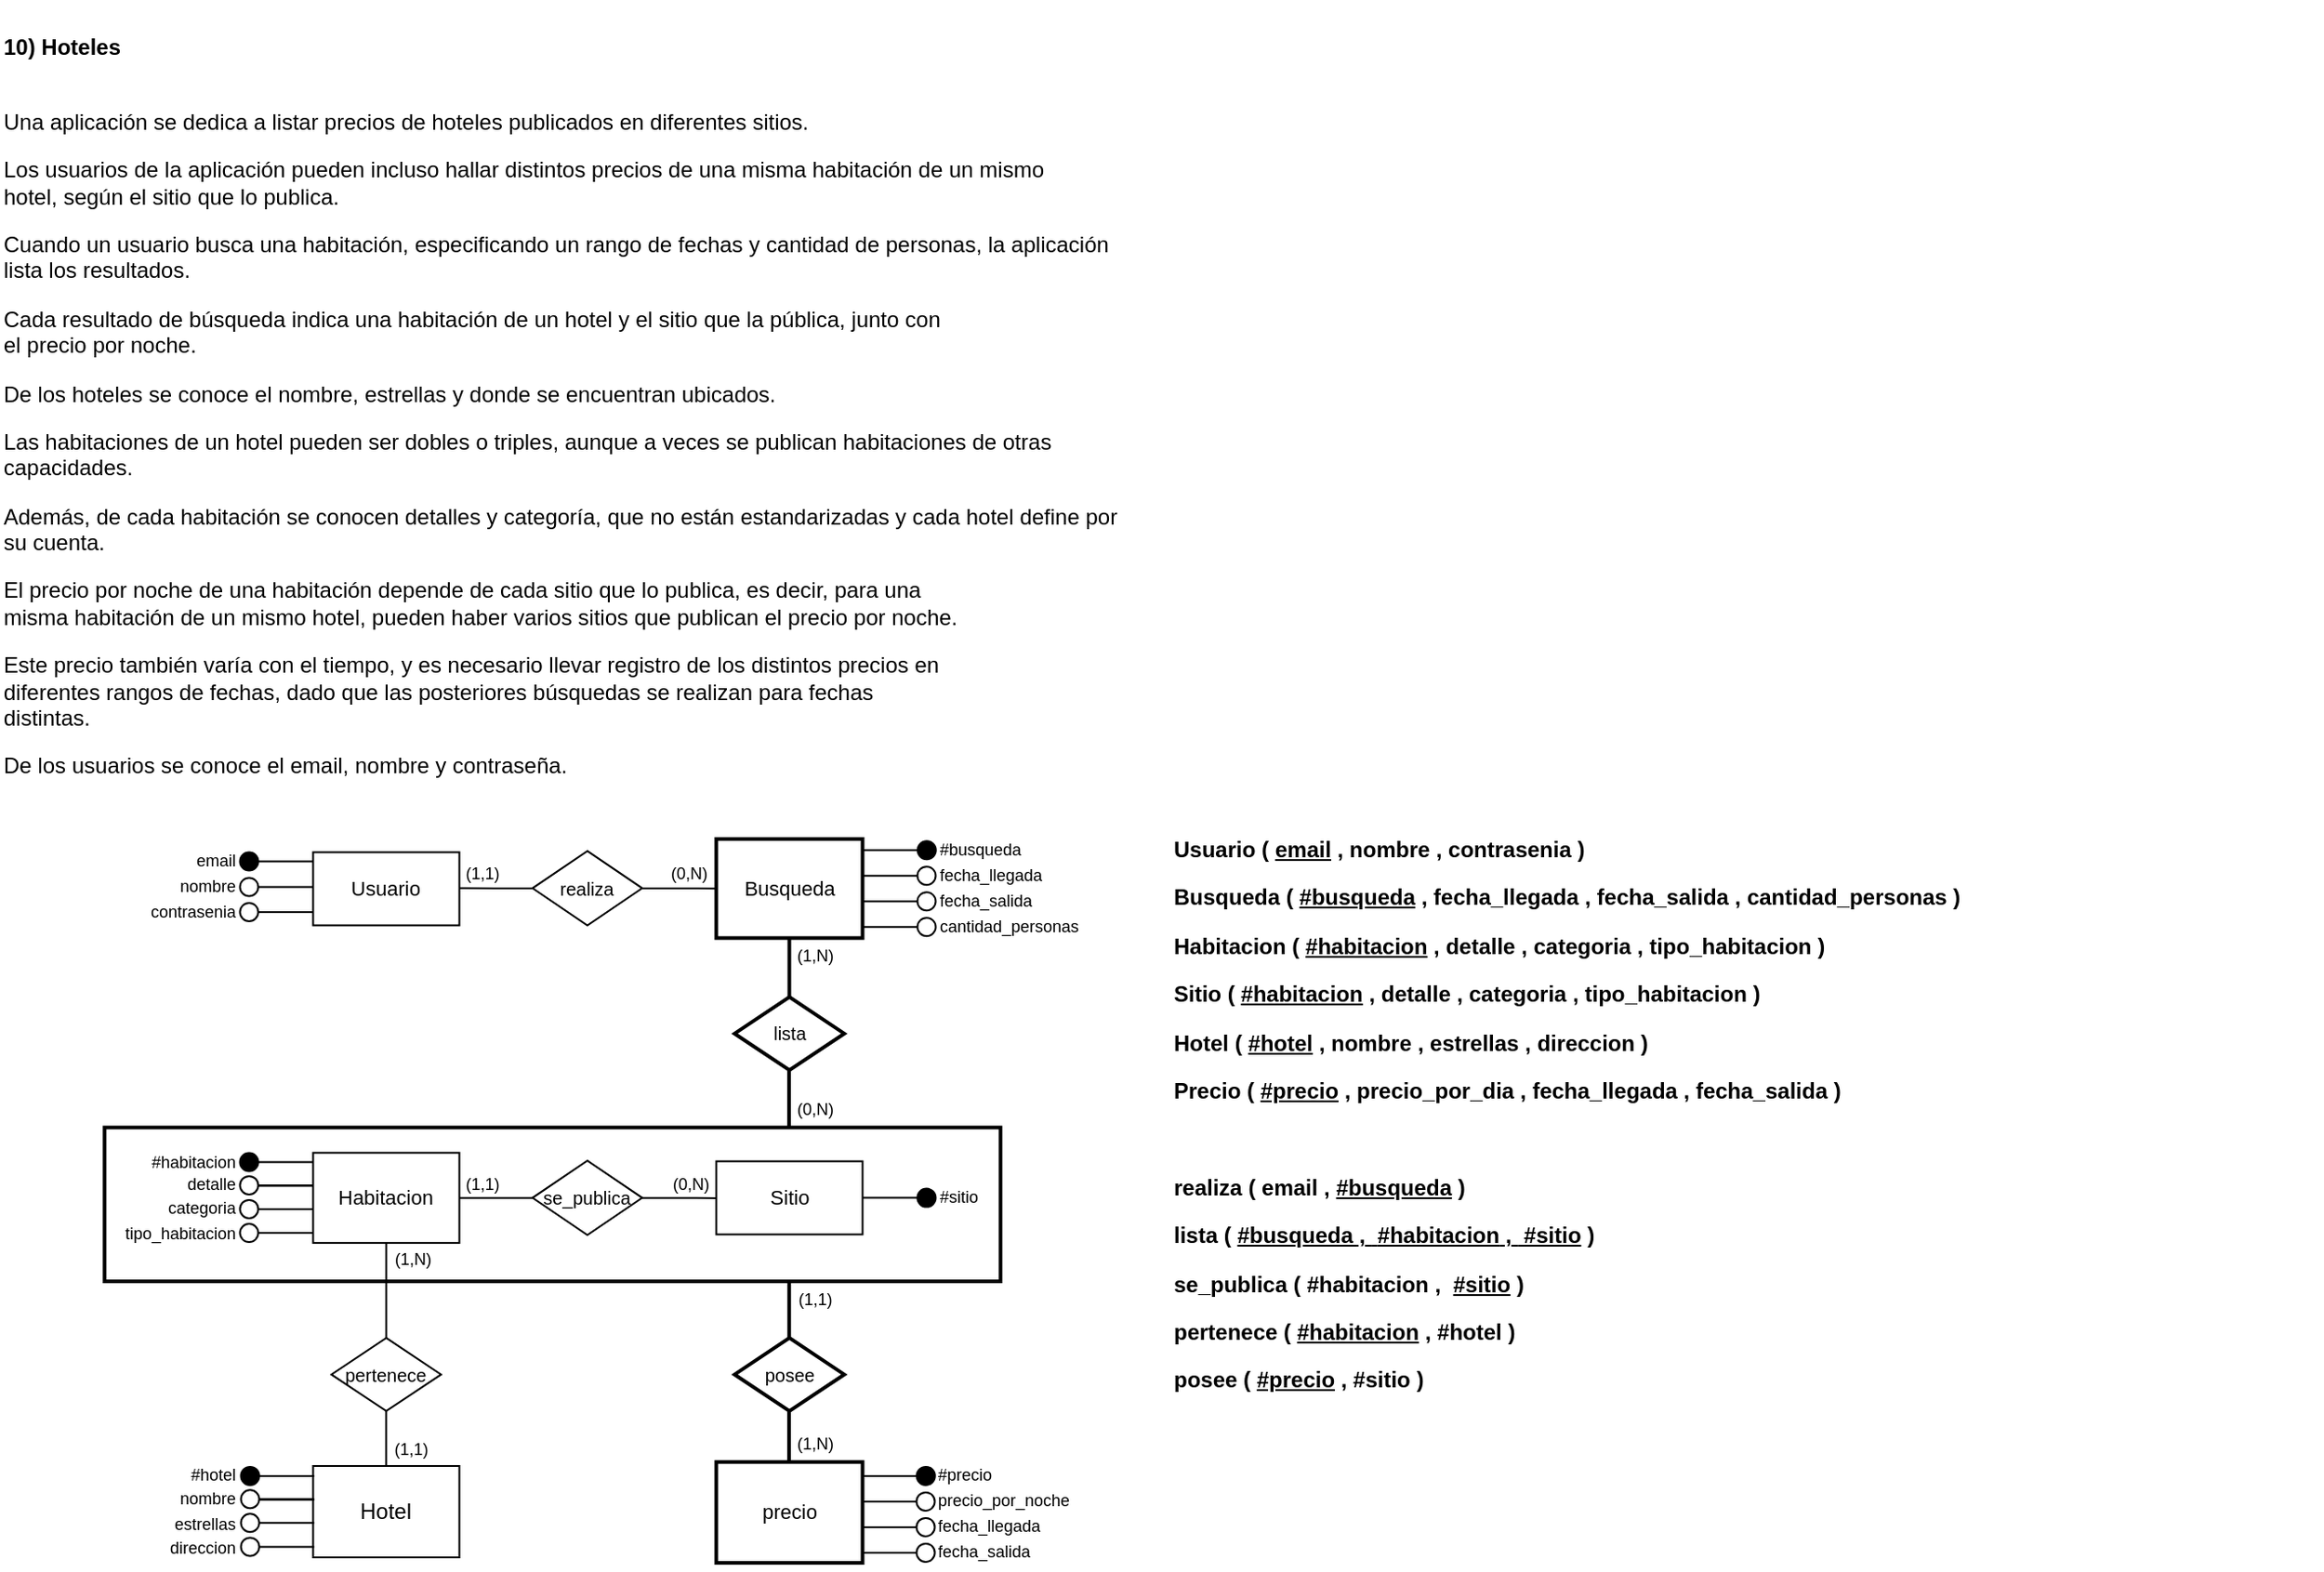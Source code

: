<mxfile version="28.2.1">
  <diagram name="Page-1" id="txSvDVYumE7NUMxKTKsU">
    <mxGraphModel dx="-2759" dy="1229" grid="1" gridSize="10" guides="1" tooltips="1" connect="1" arrows="1" fold="1" page="1" pageScale="1" pageWidth="850" pageHeight="1100" math="0" shadow="0">
      <root>
        <mxCell id="0" />
        <mxCell id="1" parent="0" />
        <mxCell id="6KYaLly6HS5aU-zTOS-U-1" value="" style="rounded=0;whiteSpace=wrap;html=1;fillColor=none;strokeWidth=2;" parent="1" vertex="1">
          <mxGeometry x="5257.19" y="657.82" width="490" height="84.18" as="geometry" />
        </mxCell>
        <mxCell id="6KYaLly6HS5aU-zTOS-U-2" value="&lt;p&gt;&lt;b&gt;10) Hoteles&lt;/b&gt;&lt;/p&gt;&lt;p&gt;&lt;b&gt;&lt;br&gt;&lt;/b&gt;Una aplicación se dedica a listar precios de hoteles publicados en diferentes sitios.&amp;nbsp;&lt;/p&gt;&lt;p&gt;Los usuarios de la aplicación pueden incluso hallar distintos precios de una misma habitación de un mismo &lt;br&gt;hotel, según el sitio que lo publica.&amp;nbsp;&lt;/p&gt;&lt;p&gt;Cuando un usuario busca una habitación, especificando un rango de fechas y cantidad de personas, la aplicación lista los resultados.&lt;/p&gt;&lt;p&gt;Cada resultado de búsqueda indica una habitación de un hotel y el sitio que la pública, junto con &lt;br&gt;el precio por noche.&lt;/p&gt;&lt;p&gt;De los hoteles se conoce el nombre, estrellas y donde se encuentran ubicados.&amp;nbsp;&lt;/p&gt;&lt;p&gt;Las habitaciones de un hotel pueden ser dobles o triples, aunque a veces se publican habitaciones de otras &lt;br&gt;capacidades.&amp;nbsp;&lt;/p&gt;&lt;p&gt;Además, de cada habitación se conocen detalles y categoría, que no están estandarizadas y cada hotel define por su cuenta.&lt;/p&gt;&lt;p&gt;El precio por noche de una habitación depende de cada sitio que lo publica, es decir, para una &lt;br&gt;misma habitación de un mismo hotel, pueden haber varios sitios que publican el precio por noche.&lt;/p&gt;&lt;p&gt;Este precio también varía con el tiempo, y es necesario llevar registro de los distintos precios en &lt;br&gt;diferentes rangos de fechas, dado que las posteriores búsquedas se realizan para fechas &lt;br&gt;distintas.&lt;/p&gt;&lt;p&gt;De los usuarios se conoce el email, nombre y contraseña.&amp;nbsp;&lt;/p&gt;" style="text;whiteSpace=wrap;html=1;" parent="1" vertex="1">
          <mxGeometry x="5200" y="41" width="620" height="439" as="geometry" />
        </mxCell>
        <mxCell id="6KYaLly6HS5aU-zTOS-U-3" value="Usuario" style="rounded=0;whiteSpace=wrap;html=1;fontSize=11;" parent="1" vertex="1">
          <mxGeometry x="5371.24" y="507.24" width="80" height="40" as="geometry" />
        </mxCell>
        <mxCell id="6KYaLly6HS5aU-zTOS-U-4" value="" style="endArrow=none;html=1;rounded=0;entryX=0;entryY=0.5;entryDx=0;entryDy=0;" parent="1" edge="1">
          <mxGeometry width="50" height="50" relative="1" as="geometry">
            <mxPoint x="5341.24" y="526.24" as="sourcePoint" />
            <mxPoint x="5371.24" y="526.24" as="targetPoint" />
          </mxGeometry>
        </mxCell>
        <mxCell id="6KYaLly6HS5aU-zTOS-U-5" value="" style="endArrow=none;html=1;rounded=0;entryX=0;entryY=0.5;entryDx=0;entryDy=0;" parent="1" edge="1">
          <mxGeometry width="50" height="50" relative="1" as="geometry">
            <mxPoint x="5341.24" y="512.24" as="sourcePoint" />
            <mxPoint x="5371.24" y="512.24" as="targetPoint" />
          </mxGeometry>
        </mxCell>
        <mxCell id="6KYaLly6HS5aU-zTOS-U-6" value="" style="ellipse;whiteSpace=wrap;html=1;aspect=fixed;fillColor=#000000;gradientColor=none;fontColor=#FFFFFF;labelBorderColor=default;" parent="1" vertex="1">
          <mxGeometry x="5331.24" y="507.24" width="10" height="10" as="geometry" />
        </mxCell>
        <mxCell id="6KYaLly6HS5aU-zTOS-U-7" value="" style="ellipse;whiteSpace=wrap;html=1;aspect=fixed;" parent="1" vertex="1">
          <mxGeometry x="5331.24" y="521.24" width="10" height="10" as="geometry" />
        </mxCell>
        <mxCell id="6KYaLly6HS5aU-zTOS-U-8" value="&lt;div style=&quot;text-align: left;&quot;&gt;&lt;span style=&quot;background-color: transparent; text-wrap-mode: nowrap;&quot;&gt;email&lt;/span&gt;&lt;/div&gt;" style="text;html=1;align=right;verticalAlign=middle;whiteSpace=wrap;rounded=1;fontSize=9;" parent="1" vertex="1">
          <mxGeometry x="5291.24" y="507.24" width="40" height="10" as="geometry" />
        </mxCell>
        <mxCell id="6KYaLly6HS5aU-zTOS-U-9" value="&lt;span style=&quot;text-align: left; text-wrap-mode: nowrap;&quot;&gt;nombre&lt;/span&gt;" style="text;html=1;align=right;verticalAlign=middle;whiteSpace=wrap;rounded=1;fontSize=9;" parent="1" vertex="1">
          <mxGeometry x="5291.24" y="521.24" width="40" height="10" as="geometry" />
        </mxCell>
        <mxCell id="6KYaLly6HS5aU-zTOS-U-10" value="" style="endArrow=none;html=1;rounded=0;entryX=0;entryY=0.5;entryDx=0;entryDy=0;" parent="1" edge="1">
          <mxGeometry width="50" height="50" relative="1" as="geometry">
            <mxPoint x="5341.24" y="539.99" as="sourcePoint" />
            <mxPoint x="5371.24" y="539.99" as="targetPoint" />
          </mxGeometry>
        </mxCell>
        <mxCell id="6KYaLly6HS5aU-zTOS-U-11" value="" style="ellipse;whiteSpace=wrap;html=1;aspect=fixed;" parent="1" vertex="1">
          <mxGeometry x="5331.24" y="534.99" width="10" height="10" as="geometry" />
        </mxCell>
        <mxCell id="6KYaLly6HS5aU-zTOS-U-12" value="&lt;span style=&quot;text-align: left; text-wrap-mode: nowrap;&quot;&gt;contrasenia&lt;/span&gt;" style="text;html=1;align=right;verticalAlign=middle;whiteSpace=wrap;rounded=1;fontSize=9;" parent="1" vertex="1">
          <mxGeometry x="5291.24" y="534.99" width="40" height="10" as="geometry" />
        </mxCell>
        <mxCell id="6KYaLly6HS5aU-zTOS-U-13" value="(1,1)" style="text;html=1;align=center;verticalAlign=middle;whiteSpace=wrap;rounded=0;fontSize=9;" parent="1" vertex="1">
          <mxGeometry x="5453.24" y="514.09" width="22" height="10" as="geometry" />
        </mxCell>
        <mxCell id="6KYaLly6HS5aU-zTOS-U-14" value="(0,N)" style="text;html=1;align=center;verticalAlign=middle;whiteSpace=wrap;rounded=0;fontSize=9;" parent="1" vertex="1">
          <mxGeometry x="5565.7" y="514.09" width="22" height="10" as="geometry" />
        </mxCell>
        <mxCell id="6KYaLly6HS5aU-zTOS-U-15" value="" style="edgeStyle=orthogonalEdgeStyle;rounded=0;orthogonalLoop=1;jettySize=auto;html=1;endArrow=none;endFill=0;strokeWidth=2;" parent="1" source="6KYaLly6HS5aU-zTOS-U-16" target="6KYaLly6HS5aU-zTOS-U-20" edge="1">
          <mxGeometry relative="1" as="geometry" />
        </mxCell>
        <mxCell id="6KYaLly6HS5aU-zTOS-U-16" value="lista" style="rhombus;whiteSpace=wrap;html=1;align=center;fontSize=10;strokeWidth=2;" parent="1" vertex="1">
          <mxGeometry x="5601.74" y="586.45" width="60" height="40" as="geometry" />
        </mxCell>
        <mxCell id="6KYaLly6HS5aU-zTOS-U-17" style="edgeStyle=orthogonalEdgeStyle;rounded=0;orthogonalLoop=1;jettySize=auto;html=1;endArrow=none;endFill=0;" parent="1" source="6KYaLly6HS5aU-zTOS-U-18" target="6KYaLly6HS5aU-zTOS-U-20" edge="1">
          <mxGeometry relative="1" as="geometry" />
        </mxCell>
        <mxCell id="6KYaLly6HS5aU-zTOS-U-18" value="realiza" style="rhombus;whiteSpace=wrap;html=1;align=center;fontSize=10;" parent="1" vertex="1">
          <mxGeometry x="5491.24" y="506.56" width="60" height="40.68" as="geometry" />
        </mxCell>
        <mxCell id="6KYaLly6HS5aU-zTOS-U-19" style="edgeStyle=orthogonalEdgeStyle;rounded=0;orthogonalLoop=1;jettySize=auto;html=1;entryX=1;entryY=0.492;entryDx=0;entryDy=0;entryPerimeter=0;endArrow=none;endFill=0;" parent="1" source="6KYaLly6HS5aU-zTOS-U-18" target="6KYaLly6HS5aU-zTOS-U-3" edge="1">
          <mxGeometry relative="1" as="geometry" />
        </mxCell>
        <mxCell id="6KYaLly6HS5aU-zTOS-U-20" value="Busqueda" style="rounded=0;whiteSpace=wrap;html=1;fontSize=11;strokeWidth=2;" parent="1" vertex="1">
          <mxGeometry x="5591.74" y="500" width="80" height="54.18" as="geometry" />
        </mxCell>
        <mxCell id="6KYaLly6HS5aU-zTOS-U-21" value="&lt;span style=&quot;text-wrap-mode: nowrap;&quot;&gt;fecha_llegada&lt;/span&gt;" style="text;html=1;align=left;verticalAlign=middle;whiteSpace=wrap;rounded=0;fontSize=9;container=0;" parent="1" vertex="1">
          <mxGeometry x="5711.74" y="515.09" width="30" height="10" as="geometry" />
        </mxCell>
        <mxCell id="6KYaLly6HS5aU-zTOS-U-22" value="&lt;span style=&quot;text-wrap-mode: nowrap;&quot;&gt;fecha_salida&lt;/span&gt;" style="text;html=1;align=left;verticalAlign=middle;whiteSpace=wrap;rounded=0;fontSize=9;container=0;" parent="1" vertex="1">
          <mxGeometry x="5711.74" y="529.09" width="30" height="10" as="geometry" />
        </mxCell>
        <mxCell id="6KYaLly6HS5aU-zTOS-U-23" value="" style="endArrow=none;html=1;rounded=0;entryX=0;entryY=0.5;entryDx=0;entryDy=0;" parent="1" target="6KYaLly6HS5aU-zTOS-U-24" edge="1">
          <mxGeometry width="50" height="50" relative="1" as="geometry">
            <mxPoint x="5671.74" y="534.09" as="sourcePoint" />
            <mxPoint x="5701.74" y="529.09" as="targetPoint" />
          </mxGeometry>
        </mxCell>
        <mxCell id="6KYaLly6HS5aU-zTOS-U-24" value="" style="ellipse;whiteSpace=wrap;html=1;aspect=fixed;container=0;" parent="1" vertex="1">
          <mxGeometry x="5701.74" y="529.09" width="10" height="10" as="geometry" />
        </mxCell>
        <mxCell id="6KYaLly6HS5aU-zTOS-U-25" value="" style="endArrow=none;html=1;rounded=0;entryX=0;entryY=0.5;entryDx=0;entryDy=0;" parent="1" target="6KYaLly6HS5aU-zTOS-U-26" edge="1">
          <mxGeometry width="50" height="50" relative="1" as="geometry">
            <mxPoint x="5671.74" y="520.09" as="sourcePoint" />
            <mxPoint x="5701.74" y="515.09" as="targetPoint" />
          </mxGeometry>
        </mxCell>
        <mxCell id="6KYaLly6HS5aU-zTOS-U-26" value="" style="ellipse;whiteSpace=wrap;html=1;aspect=fixed;container=0;" parent="1" vertex="1">
          <mxGeometry x="5701.74" y="515.09" width="10" height="10" as="geometry" />
        </mxCell>
        <mxCell id="6KYaLly6HS5aU-zTOS-U-27" style="edgeStyle=orthogonalEdgeStyle;rounded=0;orthogonalLoop=1;jettySize=auto;html=1;exitX=1;exitY=0.5;exitDx=0;exitDy=0;entryX=0;entryY=0.5;entryDx=0;entryDy=0;endArrow=none;endFill=0;" parent="1" edge="1">
          <mxGeometry relative="1" as="geometry">
            <mxPoint x="5761.74" y="522.59" as="sourcePoint" />
            <mxPoint x="5761.74" y="522.59" as="targetPoint" />
          </mxGeometry>
        </mxCell>
        <mxCell id="6KYaLly6HS5aU-zTOS-U-28" value="&lt;span style=&quot;text-wrap-mode: nowrap;&quot;&gt;cantidad_personas&lt;/span&gt;" style="text;html=1;align=left;verticalAlign=middle;whiteSpace=wrap;rounded=0;fontSize=9;container=0;" parent="1" vertex="1">
          <mxGeometry x="5711.76" y="543.09" width="30" height="10" as="geometry" />
        </mxCell>
        <mxCell id="6KYaLly6HS5aU-zTOS-U-29" value="" style="endArrow=none;html=1;rounded=0;entryX=0;entryY=0.5;entryDx=0;entryDy=0;" parent="1" target="6KYaLly6HS5aU-zTOS-U-30" edge="1">
          <mxGeometry width="50" height="50" relative="1" as="geometry">
            <mxPoint x="5671.76" y="548.09" as="sourcePoint" />
            <mxPoint x="5701.76" y="543.09" as="targetPoint" />
          </mxGeometry>
        </mxCell>
        <mxCell id="6KYaLly6HS5aU-zTOS-U-30" value="" style="ellipse;whiteSpace=wrap;html=1;aspect=fixed;container=0;" parent="1" vertex="1">
          <mxGeometry x="5701.76" y="543.09" width="10" height="10" as="geometry" />
        </mxCell>
        <mxCell id="6KYaLly6HS5aU-zTOS-U-31" style="edgeStyle=orthogonalEdgeStyle;rounded=0;orthogonalLoop=1;jettySize=auto;html=1;exitX=1;exitY=0.5;exitDx=0;exitDy=0;entryX=0;entryY=0.5;entryDx=0;entryDy=0;endArrow=none;endFill=0;" parent="1" edge="1">
          <mxGeometry relative="1" as="geometry">
            <mxPoint x="5761.76" y="536.59" as="sourcePoint" />
            <mxPoint x="5761.76" y="536.59" as="targetPoint" />
          </mxGeometry>
        </mxCell>
        <mxCell id="6KYaLly6HS5aU-zTOS-U-32" value="&lt;span style=&quot;text-wrap-mode: nowrap;&quot;&gt;#busqueda&lt;/span&gt;" style="text;html=1;align=left;verticalAlign=middle;whiteSpace=wrap;rounded=0;fontSize=9;container=0;" parent="1" vertex="1">
          <mxGeometry x="5711.85" y="501.09" width="30" height="10" as="geometry" />
        </mxCell>
        <mxCell id="6KYaLly6HS5aU-zTOS-U-33" value="" style="endArrow=none;html=1;rounded=0;entryX=0;entryY=0.5;entryDx=0;entryDy=0;" parent="1" target="6KYaLly6HS5aU-zTOS-U-34" edge="1">
          <mxGeometry width="50" height="50" relative="1" as="geometry">
            <mxPoint x="5671.85" y="506.09" as="sourcePoint" />
            <mxPoint x="5701.85" y="501.09" as="targetPoint" />
          </mxGeometry>
        </mxCell>
        <mxCell id="6KYaLly6HS5aU-zTOS-U-34" value="" style="ellipse;whiteSpace=wrap;html=1;aspect=fixed;container=0;fillColor=#000000;" parent="1" vertex="1">
          <mxGeometry x="5701.85" y="501.09" width="10" height="10" as="geometry" />
        </mxCell>
        <mxCell id="6KYaLly6HS5aU-zTOS-U-35" style="edgeStyle=orthogonalEdgeStyle;rounded=0;orthogonalLoop=1;jettySize=auto;html=1;exitX=1;exitY=0.5;exitDx=0;exitDy=0;entryX=0;entryY=0.5;entryDx=0;entryDy=0;endArrow=none;endFill=0;" parent="1" edge="1">
          <mxGeometry relative="1" as="geometry">
            <mxPoint x="5761.85" y="507.59" as="sourcePoint" />
            <mxPoint x="5761.85" y="507.59" as="targetPoint" />
          </mxGeometry>
        </mxCell>
        <mxCell id="6KYaLly6HS5aU-zTOS-U-36" value="(1,1)" style="text;html=1;align=center;verticalAlign=middle;whiteSpace=wrap;rounded=0;fontSize=9;" parent="1" vertex="1">
          <mxGeometry x="5453.24" y="683.5" width="22" height="10" as="geometry" />
        </mxCell>
        <mxCell id="6KYaLly6HS5aU-zTOS-U-37" value="(0,N)" style="text;html=1;align=center;verticalAlign=middle;whiteSpace=wrap;rounded=0;fontSize=9;" parent="1" vertex="1">
          <mxGeometry x="5566.7" y="683.5" width="22" height="10" as="geometry" />
        </mxCell>
        <mxCell id="6KYaLly6HS5aU-zTOS-U-38" style="edgeStyle=orthogonalEdgeStyle;rounded=0;orthogonalLoop=1;jettySize=auto;html=1;endArrow=none;endFill=0;" parent="1" source="6KYaLly6HS5aU-zTOS-U-39" edge="1">
          <mxGeometry relative="1" as="geometry">
            <mxPoint x="5591.74" y="696.5" as="targetPoint" />
          </mxGeometry>
        </mxCell>
        <mxCell id="6KYaLly6HS5aU-zTOS-U-39" value="se_publica" style="rhombus;whiteSpace=wrap;html=1;align=center;fontSize=10;" parent="1" vertex="1">
          <mxGeometry x="5491.24" y="675.97" width="60" height="40.68" as="geometry" />
        </mxCell>
        <mxCell id="6KYaLly6HS5aU-zTOS-U-40" style="edgeStyle=orthogonalEdgeStyle;rounded=0;orthogonalLoop=1;jettySize=auto;html=1;entryX=1;entryY=0.492;entryDx=0;entryDy=0;entryPerimeter=0;endArrow=none;endFill=0;" parent="1" source="6KYaLly6HS5aU-zTOS-U-39" edge="1">
          <mxGeometry relative="1" as="geometry">
            <mxPoint x="5451.24" y="696.33" as="targetPoint" />
          </mxGeometry>
        </mxCell>
        <mxCell id="6KYaLly6HS5aU-zTOS-U-41" style="edgeStyle=orthogonalEdgeStyle;rounded=0;orthogonalLoop=1;jettySize=auto;html=1;entryX=0.5;entryY=0;entryDx=0;entryDy=0;endArrow=none;endFill=0;" parent="1" source="6KYaLly6HS5aU-zTOS-U-42" target="6KYaLly6HS5aU-zTOS-U-62" edge="1">
          <mxGeometry relative="1" as="geometry" />
        </mxCell>
        <mxCell id="6KYaLly6HS5aU-zTOS-U-42" value="Habitacion" style="rounded=0;whiteSpace=wrap;html=1;fontSize=11;" parent="1" vertex="1">
          <mxGeometry x="5371.24" y="671.67" width="80" height="49.28" as="geometry" />
        </mxCell>
        <mxCell id="6KYaLly6HS5aU-zTOS-U-43" value="" style="endArrow=none;html=1;rounded=0;entryX=0;entryY=0.5;entryDx=0;entryDy=0;" parent="1" edge="1">
          <mxGeometry width="50" height="50" relative="1" as="geometry">
            <mxPoint x="5341.24" y="702.45" as="sourcePoint" />
            <mxPoint x="5371.24" y="702.45" as="targetPoint" />
          </mxGeometry>
        </mxCell>
        <mxCell id="6KYaLly6HS5aU-zTOS-U-44" value="" style="endArrow=none;html=1;rounded=0;entryX=0;entryY=0.5;entryDx=0;entryDy=0;" parent="1" edge="1">
          <mxGeometry width="50" height="50" relative="1" as="geometry">
            <mxPoint x="5341.24" y="689.45" as="sourcePoint" />
            <mxPoint x="5371.24" y="689.45" as="targetPoint" />
          </mxGeometry>
        </mxCell>
        <mxCell id="6KYaLly6HS5aU-zTOS-U-45" value="" style="ellipse;whiteSpace=wrap;html=1;aspect=fixed;fillColor=#FFFFFF;gradientColor=none;fontColor=#FFFFFF;labelBorderColor=default;" parent="1" vertex="1">
          <mxGeometry x="5331.24" y="684.45" width="10" height="10" as="geometry" />
        </mxCell>
        <mxCell id="6KYaLly6HS5aU-zTOS-U-46" value="" style="ellipse;whiteSpace=wrap;html=1;aspect=fixed;" parent="1" vertex="1">
          <mxGeometry x="5331.24" y="697.45" width="10" height="10" as="geometry" />
        </mxCell>
        <mxCell id="6KYaLly6HS5aU-zTOS-U-47" value="&lt;div style=&quot;text-align: left;&quot;&gt;&lt;span style=&quot;background-color: transparent; text-wrap-mode: nowrap;&quot;&gt;detalle&lt;/span&gt;&lt;/div&gt;" style="text;html=1;align=right;verticalAlign=middle;whiteSpace=wrap;rounded=1;fontSize=9;" parent="1" vertex="1">
          <mxGeometry x="5291.24" y="684.45" width="40" height="10" as="geometry" />
        </mxCell>
        <mxCell id="6KYaLly6HS5aU-zTOS-U-48" value="&lt;span style=&quot;text-align: left; text-wrap-mode: nowrap;&quot;&gt;categoria&lt;/span&gt;" style="text;html=1;align=right;verticalAlign=middle;whiteSpace=wrap;rounded=1;fontSize=9;" parent="1" vertex="1">
          <mxGeometry x="5291.24" y="697.45" width="40" height="10" as="geometry" />
        </mxCell>
        <mxCell id="6KYaLly6HS5aU-zTOS-U-49" value="" style="endArrow=none;html=1;rounded=0;entryX=0;entryY=0.5;entryDx=0;entryDy=0;" parent="1" edge="1">
          <mxGeometry width="50" height="50" relative="1" as="geometry">
            <mxPoint x="5341.24" y="689.77" as="sourcePoint" />
            <mxPoint x="5371.24" y="689.77" as="targetPoint" />
          </mxGeometry>
        </mxCell>
        <mxCell id="6KYaLly6HS5aU-zTOS-U-50" value="" style="endArrow=none;html=1;rounded=0;entryX=0;entryY=0.5;entryDx=0;entryDy=0;" parent="1" edge="1">
          <mxGeometry width="50" height="50" relative="1" as="geometry">
            <mxPoint x="5341.24" y="676.77" as="sourcePoint" />
            <mxPoint x="5371.24" y="676.77" as="targetPoint" />
          </mxGeometry>
        </mxCell>
        <mxCell id="6KYaLly6HS5aU-zTOS-U-51" value="" style="ellipse;whiteSpace=wrap;html=1;aspect=fixed;fillColor=#000000;gradientColor=none;fontColor=#FFFFFF;labelBorderColor=default;" parent="1" vertex="1">
          <mxGeometry x="5331.24" y="671.77" width="10" height="10" as="geometry" />
        </mxCell>
        <mxCell id="6KYaLly6HS5aU-zTOS-U-52" value="&lt;div style=&quot;text-align: left;&quot;&gt;&lt;span style=&quot;background-color: transparent; text-wrap-mode: nowrap;&quot;&gt;#habitacion&lt;/span&gt;&lt;/div&gt;" style="text;html=1;align=right;verticalAlign=middle;whiteSpace=wrap;rounded=1;fontSize=9;" parent="1" vertex="1">
          <mxGeometry x="5291.24" y="671.77" width="40" height="10" as="geometry" />
        </mxCell>
        <mxCell id="6KYaLly6HS5aU-zTOS-U-53" value="" style="endArrow=none;html=1;rounded=0;entryX=0;entryY=0.5;entryDx=0;entryDy=0;" parent="1" edge="1">
          <mxGeometry width="50" height="50" relative="1" as="geometry">
            <mxPoint x="5341.24" y="715.53" as="sourcePoint" />
            <mxPoint x="5371.24" y="715.53" as="targetPoint" />
          </mxGeometry>
        </mxCell>
        <mxCell id="6KYaLly6HS5aU-zTOS-U-54" value="" style="ellipse;whiteSpace=wrap;html=1;aspect=fixed;" parent="1" vertex="1">
          <mxGeometry x="5331.24" y="710.53" width="10" height="10" as="geometry" />
        </mxCell>
        <mxCell id="6KYaLly6HS5aU-zTOS-U-55" value="&lt;div style=&quot;text-align: left;&quot;&gt;&lt;span style=&quot;text-wrap-mode: nowrap;&quot;&gt;tipo_habitacion&lt;/span&gt;&lt;/div&gt;" style="text;html=1;align=right;verticalAlign=middle;whiteSpace=wrap;rounded=1;fontSize=9;" parent="1" vertex="1">
          <mxGeometry x="5291.24" y="710.53" width="40" height="10" as="geometry" />
        </mxCell>
        <mxCell id="6KYaLly6HS5aU-zTOS-U-56" value="Sitio" style="rounded=0;whiteSpace=wrap;html=1;fontSize=11;" parent="1" vertex="1">
          <mxGeometry x="5591.74" y="676.31" width="80" height="40" as="geometry" />
        </mxCell>
        <mxCell id="6KYaLly6HS5aU-zTOS-U-57" value="&lt;span style=&quot;text-wrap-mode: nowrap;&quot;&gt;#sitio&lt;/span&gt;" style="text;html=1;align=left;verticalAlign=middle;whiteSpace=wrap;rounded=0;fontSize=9;container=0;" parent="1" vertex="1">
          <mxGeometry x="5711.74" y="691.31" width="30" height="10" as="geometry" />
        </mxCell>
        <mxCell id="6KYaLly6HS5aU-zTOS-U-58" value="" style="endArrow=none;html=1;rounded=0;entryX=0;entryY=0.5;entryDx=0;entryDy=0;" parent="1" target="6KYaLly6HS5aU-zTOS-U-59" edge="1">
          <mxGeometry width="50" height="50" relative="1" as="geometry">
            <mxPoint x="5671.74" y="696.31" as="sourcePoint" />
            <mxPoint x="5701.74" y="691.31" as="targetPoint" />
          </mxGeometry>
        </mxCell>
        <mxCell id="6KYaLly6HS5aU-zTOS-U-59" value="" style="ellipse;whiteSpace=wrap;html=1;aspect=fixed;container=0;fillColor=#000000;" parent="1" vertex="1">
          <mxGeometry x="5701.74" y="691.31" width="10" height="10" as="geometry" />
        </mxCell>
        <mxCell id="6KYaLly6HS5aU-zTOS-U-60" style="edgeStyle=orthogonalEdgeStyle;rounded=0;orthogonalLoop=1;jettySize=auto;html=1;exitX=1;exitY=0.5;exitDx=0;exitDy=0;entryX=0;entryY=0.5;entryDx=0;entryDy=0;endArrow=none;endFill=0;" parent="1" edge="1">
          <mxGeometry relative="1" as="geometry">
            <mxPoint x="5761.74" y="697.81" as="sourcePoint" />
            <mxPoint x="5761.74" y="697.81" as="targetPoint" />
          </mxGeometry>
        </mxCell>
        <mxCell id="6KYaLly6HS5aU-zTOS-U-61" style="edgeStyle=orthogonalEdgeStyle;rounded=0;orthogonalLoop=1;jettySize=auto;html=1;endArrow=none;endFill=0;strokeWidth=2;exitX=0.5;exitY=0;exitDx=0;exitDy=0;" parent="1" edge="1">
          <mxGeometry relative="1" as="geometry">
            <mxPoint x="5631.55" y="657.82" as="sourcePoint" />
            <mxPoint x="5631.55" y="625.82" as="targetPoint" />
          </mxGeometry>
        </mxCell>
        <mxCell id="6KYaLly6HS5aU-zTOS-U-62" value="pertenece" style="rhombus;whiteSpace=wrap;html=1;align=center;fontSize=10;strokeWidth=1;" parent="1" vertex="1">
          <mxGeometry x="5381.24" y="772.95" width="60" height="40" as="geometry" />
        </mxCell>
        <mxCell id="6KYaLly6HS5aU-zTOS-U-63" style="edgeStyle=orthogonalEdgeStyle;rounded=0;orthogonalLoop=1;jettySize=auto;html=1;endArrow=none;endFill=0;" parent="1" source="6KYaLly6HS5aU-zTOS-U-64" target="6KYaLly6HS5aU-zTOS-U-62" edge="1">
          <mxGeometry relative="1" as="geometry" />
        </mxCell>
        <mxCell id="6KYaLly6HS5aU-zTOS-U-64" value="&lt;font style=&quot;font-size: 12px;&quot;&gt;Hotel&lt;/font&gt;" style="rounded=0;whiteSpace=wrap;html=1;fontSize=10;" parent="1" vertex="1">
          <mxGeometry x="5371.24" y="843" width="80" height="50" as="geometry" />
        </mxCell>
        <mxCell id="6KYaLly6HS5aU-zTOS-U-65" value="" style="endArrow=none;html=1;rounded=0;entryX=0;entryY=0.5;entryDx=0;entryDy=0;" parent="1" edge="1">
          <mxGeometry width="50" height="50" relative="1" as="geometry">
            <mxPoint x="5341.78" y="874.12" as="sourcePoint" />
            <mxPoint x="5371.78" y="874.12" as="targetPoint" />
          </mxGeometry>
        </mxCell>
        <mxCell id="6KYaLly6HS5aU-zTOS-U-66" value="" style="endArrow=none;html=1;rounded=0;entryX=0;entryY=0.5;entryDx=0;entryDy=0;" parent="1" edge="1">
          <mxGeometry width="50" height="50" relative="1" as="geometry">
            <mxPoint x="5341.78" y="861.12" as="sourcePoint" />
            <mxPoint x="5371.78" y="861.12" as="targetPoint" />
          </mxGeometry>
        </mxCell>
        <mxCell id="6KYaLly6HS5aU-zTOS-U-67" value="" style="ellipse;whiteSpace=wrap;html=1;aspect=fixed;fillColor=#FFFFFF;gradientColor=none;fontColor=#FFFFFF;labelBorderColor=default;" parent="1" vertex="1">
          <mxGeometry x="5331.78" y="856.12" width="10" height="10" as="geometry" />
        </mxCell>
        <mxCell id="6KYaLly6HS5aU-zTOS-U-68" value="" style="ellipse;whiteSpace=wrap;html=1;aspect=fixed;" parent="1" vertex="1">
          <mxGeometry x="5331.78" y="869.12" width="10" height="10" as="geometry" />
        </mxCell>
        <mxCell id="6KYaLly6HS5aU-zTOS-U-69" value="" style="endArrow=none;html=1;rounded=0;entryX=0;entryY=0.5;entryDx=0;entryDy=0;" parent="1" edge="1">
          <mxGeometry width="50" height="50" relative="1" as="geometry">
            <mxPoint x="5341.78" y="861.44" as="sourcePoint" />
            <mxPoint x="5371.78" y="861.44" as="targetPoint" />
          </mxGeometry>
        </mxCell>
        <mxCell id="6KYaLly6HS5aU-zTOS-U-70" value="" style="endArrow=none;html=1;rounded=0;entryX=0;entryY=0.5;entryDx=0;entryDy=0;" parent="1" edge="1">
          <mxGeometry width="50" height="50" relative="1" as="geometry">
            <mxPoint x="5341.78" y="848.44" as="sourcePoint" />
            <mxPoint x="5371.78" y="848.44" as="targetPoint" />
          </mxGeometry>
        </mxCell>
        <mxCell id="6KYaLly6HS5aU-zTOS-U-71" value="" style="ellipse;whiteSpace=wrap;html=1;aspect=fixed;fillColor=#000000;gradientColor=none;fontColor=#FFFFFF;labelBorderColor=default;" parent="1" vertex="1">
          <mxGeometry x="5331.78" y="843.44" width="10" height="10" as="geometry" />
        </mxCell>
        <mxCell id="6KYaLly6HS5aU-zTOS-U-72" value="" style="endArrow=none;html=1;rounded=0;entryX=0;entryY=0.5;entryDx=0;entryDy=0;" parent="1" edge="1">
          <mxGeometry width="50" height="50" relative="1" as="geometry">
            <mxPoint x="5341.78" y="887.2" as="sourcePoint" />
            <mxPoint x="5371.78" y="887.2" as="targetPoint" />
          </mxGeometry>
        </mxCell>
        <mxCell id="6KYaLly6HS5aU-zTOS-U-73" value="" style="ellipse;whiteSpace=wrap;html=1;aspect=fixed;" parent="1" vertex="1">
          <mxGeometry x="5331.78" y="882.2" width="10" height="10" as="geometry" />
        </mxCell>
        <mxCell id="6KYaLly6HS5aU-zTOS-U-74" value="&lt;span style=&quot;text-wrap-mode: nowrap;&quot;&gt;#hotel&lt;/span&gt;" style="text;html=1;align=right;verticalAlign=middle;whiteSpace=wrap;rounded=0;fontSize=9;container=0;" parent="1" vertex="1">
          <mxGeometry x="5301.24" y="843" width="30" height="10" as="geometry" />
        </mxCell>
        <mxCell id="6KYaLly6HS5aU-zTOS-U-75" value="&lt;span style=&quot;text-wrap-mode: nowrap;&quot;&gt;nombre&lt;/span&gt;" style="text;html=1;align=right;verticalAlign=middle;whiteSpace=wrap;rounded=0;fontSize=9;container=0;" parent="1" vertex="1">
          <mxGeometry x="5301.24" y="856" width="30" height="10" as="geometry" />
        </mxCell>
        <mxCell id="6KYaLly6HS5aU-zTOS-U-76" value="&lt;span style=&quot;text-wrap-mode: nowrap;&quot;&gt;estrellas&lt;/span&gt;" style="text;html=1;align=right;verticalAlign=middle;whiteSpace=wrap;rounded=0;fontSize=9;container=0;" parent="1" vertex="1">
          <mxGeometry x="5301.24" y="870" width="30" height="10" as="geometry" />
        </mxCell>
        <mxCell id="6KYaLly6HS5aU-zTOS-U-77" value="&lt;span style=&quot;text-wrap-mode: nowrap;&quot;&gt;direccion&lt;/span&gt;" style="text;html=1;align=right;verticalAlign=middle;whiteSpace=wrap;rounded=0;fontSize=9;container=0;" parent="1" vertex="1">
          <mxGeometry x="5301.24" y="883" width="30" height="10" as="geometry" />
        </mxCell>
        <mxCell id="6KYaLly6HS5aU-zTOS-U-78" value="posee" style="rhombus;whiteSpace=wrap;html=1;align=center;fontSize=10;strokeWidth=2;" parent="1" vertex="1">
          <mxGeometry x="5601.74" y="772.95" width="60" height="40" as="geometry" />
        </mxCell>
        <mxCell id="6KYaLly6HS5aU-zTOS-U-79" style="edgeStyle=orthogonalEdgeStyle;rounded=0;orthogonalLoop=1;jettySize=auto;html=1;endArrow=none;endFill=0;strokeWidth=2;exitX=0.5;exitY=0;exitDx=0;exitDy=0;" parent="1" edge="1">
          <mxGeometry relative="1" as="geometry">
            <mxPoint x="5631.55" y="844.32" as="sourcePoint" />
            <mxPoint x="5631.55" y="812.32" as="targetPoint" />
          </mxGeometry>
        </mxCell>
        <mxCell id="6KYaLly6HS5aU-zTOS-U-80" style="edgeStyle=orthogonalEdgeStyle;rounded=0;orthogonalLoop=1;jettySize=auto;html=1;endArrow=none;endFill=0;strokeWidth=2;exitX=0.5;exitY=0;exitDx=0;exitDy=0;" parent="1" edge="1">
          <mxGeometry relative="1" as="geometry">
            <mxPoint x="5631.61" y="773.32" as="sourcePoint" />
            <mxPoint x="5631.61" y="741.32" as="targetPoint" />
          </mxGeometry>
        </mxCell>
        <mxCell id="6KYaLly6HS5aU-zTOS-U-81" value="precio" style="rounded=0;whiteSpace=wrap;html=1;fontSize=11;strokeWidth=2;" parent="1" vertex="1">
          <mxGeometry x="5591.74" y="840.82" width="80" height="55.2" as="geometry" />
        </mxCell>
        <mxCell id="6KYaLly6HS5aU-zTOS-U-82" value="&lt;span style=&quot;text-wrap-mode: nowrap;&quot;&gt;precio_por_noche&lt;/span&gt;" style="text;html=1;align=left;verticalAlign=middle;whiteSpace=wrap;rounded=0;fontSize=9;container=0;" parent="1" vertex="1">
          <mxGeometry x="5711.24" y="857.44" width="30" height="10" as="geometry" />
        </mxCell>
        <mxCell id="6KYaLly6HS5aU-zTOS-U-83" value="&lt;span style=&quot;text-wrap-mode: nowrap;&quot;&gt;fecha_llegada&lt;/span&gt;" style="text;html=1;align=left;verticalAlign=middle;whiteSpace=wrap;rounded=0;fontSize=9;container=0;" parent="1" vertex="1">
          <mxGeometry x="5711.24" y="871.44" width="30" height="10" as="geometry" />
        </mxCell>
        <mxCell id="6KYaLly6HS5aU-zTOS-U-84" value="" style="endArrow=none;html=1;rounded=0;entryX=0;entryY=0.5;entryDx=0;entryDy=0;" parent="1" target="6KYaLly6HS5aU-zTOS-U-85" edge="1">
          <mxGeometry width="50" height="50" relative="1" as="geometry">
            <mxPoint x="5671.24" y="876.44" as="sourcePoint" />
            <mxPoint x="5701.24" y="871.44" as="targetPoint" />
          </mxGeometry>
        </mxCell>
        <mxCell id="6KYaLly6HS5aU-zTOS-U-85" value="" style="ellipse;whiteSpace=wrap;html=1;aspect=fixed;container=0;" parent="1" vertex="1">
          <mxGeometry x="5701.24" y="871.44" width="10" height="10" as="geometry" />
        </mxCell>
        <mxCell id="6KYaLly6HS5aU-zTOS-U-86" value="" style="endArrow=none;html=1;rounded=0;entryX=0;entryY=0.5;entryDx=0;entryDy=0;" parent="1" target="6KYaLly6HS5aU-zTOS-U-87" edge="1">
          <mxGeometry width="50" height="50" relative="1" as="geometry">
            <mxPoint x="5671.24" y="862.44" as="sourcePoint" />
            <mxPoint x="5701.24" y="857.44" as="targetPoint" />
          </mxGeometry>
        </mxCell>
        <mxCell id="6KYaLly6HS5aU-zTOS-U-87" value="" style="ellipse;whiteSpace=wrap;html=1;aspect=fixed;container=0;" parent="1" vertex="1">
          <mxGeometry x="5701.24" y="857.44" width="10" height="10" as="geometry" />
        </mxCell>
        <mxCell id="6KYaLly6HS5aU-zTOS-U-88" style="edgeStyle=orthogonalEdgeStyle;rounded=0;orthogonalLoop=1;jettySize=auto;html=1;exitX=1;exitY=0.5;exitDx=0;exitDy=0;entryX=0;entryY=0.5;entryDx=0;entryDy=0;endArrow=none;endFill=0;" parent="1" edge="1">
          <mxGeometry relative="1" as="geometry">
            <mxPoint x="5761.24" y="864.94" as="sourcePoint" />
            <mxPoint x="5761.24" y="864.94" as="targetPoint" />
          </mxGeometry>
        </mxCell>
        <mxCell id="6KYaLly6HS5aU-zTOS-U-89" value="&lt;span style=&quot;text-wrap-mode: nowrap;&quot;&gt;fecha_salida&lt;/span&gt;" style="text;html=1;align=left;verticalAlign=middle;whiteSpace=wrap;rounded=0;fontSize=9;container=0;" parent="1" vertex="1">
          <mxGeometry x="5711.26" y="885.44" width="30" height="10" as="geometry" />
        </mxCell>
        <mxCell id="6KYaLly6HS5aU-zTOS-U-90" value="" style="endArrow=none;html=1;rounded=0;entryX=0;entryY=0.5;entryDx=0;entryDy=0;" parent="1" target="6KYaLly6HS5aU-zTOS-U-91" edge="1">
          <mxGeometry width="50" height="50" relative="1" as="geometry">
            <mxPoint x="5671.26" y="890.44" as="sourcePoint" />
            <mxPoint x="5701.26" y="885.44" as="targetPoint" />
          </mxGeometry>
        </mxCell>
        <mxCell id="6KYaLly6HS5aU-zTOS-U-91" value="" style="ellipse;whiteSpace=wrap;html=1;aspect=fixed;container=0;" parent="1" vertex="1">
          <mxGeometry x="5701.26" y="885.44" width="10" height="10" as="geometry" />
        </mxCell>
        <mxCell id="6KYaLly6HS5aU-zTOS-U-92" style="edgeStyle=orthogonalEdgeStyle;rounded=0;orthogonalLoop=1;jettySize=auto;html=1;exitX=1;exitY=0.5;exitDx=0;exitDy=0;entryX=0;entryY=0.5;entryDx=0;entryDy=0;endArrow=none;endFill=0;" parent="1" edge="1">
          <mxGeometry relative="1" as="geometry">
            <mxPoint x="5761.26" y="878.94" as="sourcePoint" />
            <mxPoint x="5761.26" y="878.94" as="targetPoint" />
          </mxGeometry>
        </mxCell>
        <mxCell id="6KYaLly6HS5aU-zTOS-U-93" value="&lt;span style=&quot;text-wrap-mode: nowrap;&quot;&gt;#precio&lt;/span&gt;" style="text;html=1;align=left;verticalAlign=middle;whiteSpace=wrap;rounded=0;fontSize=9;container=0;" parent="1" vertex="1">
          <mxGeometry x="5711.35" y="843.44" width="30" height="10" as="geometry" />
        </mxCell>
        <mxCell id="6KYaLly6HS5aU-zTOS-U-94" value="" style="endArrow=none;html=1;rounded=0;entryX=0;entryY=0.5;entryDx=0;entryDy=0;" parent="1" target="6KYaLly6HS5aU-zTOS-U-95" edge="1">
          <mxGeometry width="50" height="50" relative="1" as="geometry">
            <mxPoint x="5671.35" y="848.44" as="sourcePoint" />
            <mxPoint x="5701.35" y="843.44" as="targetPoint" />
          </mxGeometry>
        </mxCell>
        <mxCell id="6KYaLly6HS5aU-zTOS-U-95" value="" style="ellipse;whiteSpace=wrap;html=1;aspect=fixed;container=0;fillColor=#000000;" parent="1" vertex="1">
          <mxGeometry x="5701.35" y="843.44" width="10" height="10" as="geometry" />
        </mxCell>
        <mxCell id="6KYaLly6HS5aU-zTOS-U-96" style="edgeStyle=orthogonalEdgeStyle;rounded=0;orthogonalLoop=1;jettySize=auto;html=1;exitX=1;exitY=0.5;exitDx=0;exitDy=0;entryX=0;entryY=0.5;entryDx=0;entryDy=0;endArrow=none;endFill=0;" parent="1" edge="1">
          <mxGeometry relative="1" as="geometry">
            <mxPoint x="5761.35" y="849.94" as="sourcePoint" />
            <mxPoint x="5761.35" y="849.94" as="targetPoint" />
          </mxGeometry>
        </mxCell>
        <mxCell id="6KYaLly6HS5aU-zTOS-U-97" value="(0,N)" style="text;html=1;align=center;verticalAlign=middle;whiteSpace=wrap;rounded=0;fontSize=9;" parent="1" vertex="1">
          <mxGeometry x="5635.19" y="642.84" width="22" height="10" as="geometry" />
        </mxCell>
        <mxCell id="6KYaLly6HS5aU-zTOS-U-98" value="(1,N)" style="text;html=1;align=center;verticalAlign=middle;whiteSpace=wrap;rounded=0;fontSize=9;" parent="1" vertex="1">
          <mxGeometry x="5635.19" y="558.59" width="22" height="10" as="geometry" />
        </mxCell>
        <mxCell id="6KYaLly6HS5aU-zTOS-U-99" value="(1,N)" style="text;html=1;align=center;verticalAlign=middle;whiteSpace=wrap;rounded=0;fontSize=9;" parent="1" vertex="1">
          <mxGeometry x="5635.19" y="825.93" width="22" height="10" as="geometry" />
        </mxCell>
        <mxCell id="6KYaLly6HS5aU-zTOS-U-100" value="(1,1)" style="text;html=1;align=center;verticalAlign=middle;whiteSpace=wrap;rounded=0;fontSize=9;" parent="1" vertex="1">
          <mxGeometry x="5635.19" y="746.68" width="22" height="10" as="geometry" />
        </mxCell>
        <mxCell id="6KYaLly6HS5aU-zTOS-U-101" value="(1,1)" style="text;html=1;align=center;verticalAlign=middle;whiteSpace=wrap;rounded=0;fontSize=9;" parent="1" vertex="1">
          <mxGeometry x="5414.19" y="828.72" width="22" height="10" as="geometry" />
        </mxCell>
        <mxCell id="6KYaLly6HS5aU-zTOS-U-102" value="(1,N)" style="text;html=1;align=center;verticalAlign=middle;whiteSpace=wrap;rounded=0;fontSize=9;" parent="1" vertex="1">
          <mxGeometry x="5415.19" y="724.77" width="22" height="10" as="geometry" />
        </mxCell>
        <mxCell id="hRSLWIrGSRcFxc37gaHH-1" value="&lt;p&gt;&lt;b&gt;Usuario ( &lt;u&gt;email&lt;/u&gt; , nombre , contrasenia )&lt;/b&gt;&lt;/p&gt;&lt;p&gt;&lt;b&gt;Busqueda ( &lt;u&gt;#busqueda&lt;/u&gt;&amp;nbsp;, fecha_llegada , fecha_salida , cantidad_personas )&lt;/b&gt;&lt;b&gt;&lt;/b&gt;&lt;/p&gt;&lt;p&gt;&lt;b&gt;Habitacion ( &lt;u&gt;#habitacion&lt;/u&gt;&amp;nbsp;, detalle , categoria , tipo_habitacion )&lt;/b&gt;&lt;/p&gt;&lt;p&gt;&lt;b&gt;Sitio (&amp;nbsp;&lt;u&gt;#habitacion&lt;/u&gt;&amp;nbsp;, detalle , categoria , tipo_habitacion )&lt;/b&gt;&lt;b&gt;&lt;/b&gt;&lt;/p&gt;&lt;p&gt;&lt;b&gt;Hotel ( &lt;u&gt;#hotel&lt;/u&gt;&amp;nbsp;, nombre , estrellas , direccion )&lt;/b&gt;&lt;/p&gt;&lt;p&gt;&lt;b&gt;Precio (&amp;nbsp;&lt;u&gt;#precio&lt;/u&gt;&amp;nbsp;, precio_por_dia , fecha_llegada , fecha_salida )&lt;/b&gt;&lt;/p&gt;&lt;p&gt;&lt;b&gt;&lt;br&gt;&lt;/b&gt;&lt;/p&gt;&lt;p&gt;&lt;b&gt;realiza ( email , &lt;u&gt;#busqueda&lt;/u&gt; )&lt;/b&gt;&lt;/p&gt;&lt;p&gt;&lt;b&gt;lista ( &lt;u&gt;#busqueda ,&amp;nbsp;&lt;/u&gt;&lt;/b&gt;&lt;u&gt;&lt;b style=&quot;background-color: transparent; color: light-dark(rgb(0, 0, 0), rgb(255, 255, 255));&quot;&gt;&amp;nbsp;&lt;/b&gt;&lt;b style=&quot;background-color: transparent; color: light-dark(rgb(0, 0, 0), rgb(255, 255, 255));&quot;&gt;#habitacion&lt;/b&gt;&lt;b style=&quot;background-color: transparent; color: light-dark(rgb(0, 0, 0), rgb(255, 255, 255));&quot;&gt;&amp;nbsp;,&amp;nbsp;&lt;/b&gt;&lt;b style=&quot;background-color: transparent; color: light-dark(rgb(0, 0, 0), rgb(255, 255, 255));&quot;&gt;&amp;nbsp;#sitio&lt;/b&gt;&lt;/u&gt;&lt;b style=&quot;background-color: transparent; color: light-dark(rgb(0, 0, 0), rgb(255, 255, 255));&quot;&gt;&amp;nbsp;&lt;/b&gt;&lt;b style=&quot;background-color: transparent; color: light-dark(rgb(0, 0, 0), rgb(255, 255, 255));&quot;&gt;)&lt;/b&gt;&lt;/p&gt;&lt;p&gt;&lt;b style=&quot;&quot;&gt;se_publica (&amp;nbsp;&lt;/b&gt;&lt;b style=&quot;color: light-dark(rgb(0, 0, 0), rgb(255, 255, 255)); background-color: transparent;&quot;&gt;#habitacion&lt;/b&gt;&lt;b style=&quot;&quot;&gt;&amp;nbsp;,&amp;nbsp;&lt;/b&gt;&lt;b style=&quot;background-color: transparent; color: light-dark(rgb(0, 0, 0), rgb(255, 255, 255));&quot;&gt;&amp;nbsp;&lt;u&gt;#sitio&lt;/u&gt;&amp;nbsp;&lt;/b&gt;&lt;b style=&quot;background-color: transparent; color: light-dark(rgb(0, 0, 0), rgb(255, 255, 255));&quot;&gt;)&lt;/b&gt;&lt;/p&gt;&lt;p&gt;&lt;b style=&quot;background-color: transparent; color: light-dark(rgb(0, 0, 0), rgb(255, 255, 255));&quot;&gt;pertenece ( &lt;u&gt;#habitacion&lt;/u&gt; , #hotel )&lt;/b&gt;&lt;/p&gt;&lt;p&gt;&lt;b style=&quot;background-color: transparent; color: light-dark(rgb(0, 0, 0), rgb(255, 255, 255));&quot;&gt;posee ( &lt;u&gt;#precio&lt;/u&gt; , #sitio )&lt;/b&gt;&lt;/p&gt;&lt;p&gt;&lt;br&gt;&lt;/p&gt;" style="text;whiteSpace=wrap;html=1;" vertex="1" parent="1">
          <mxGeometry x="5840" y="480" width="630" height="420" as="geometry" />
        </mxCell>
      </root>
    </mxGraphModel>
  </diagram>
</mxfile>
